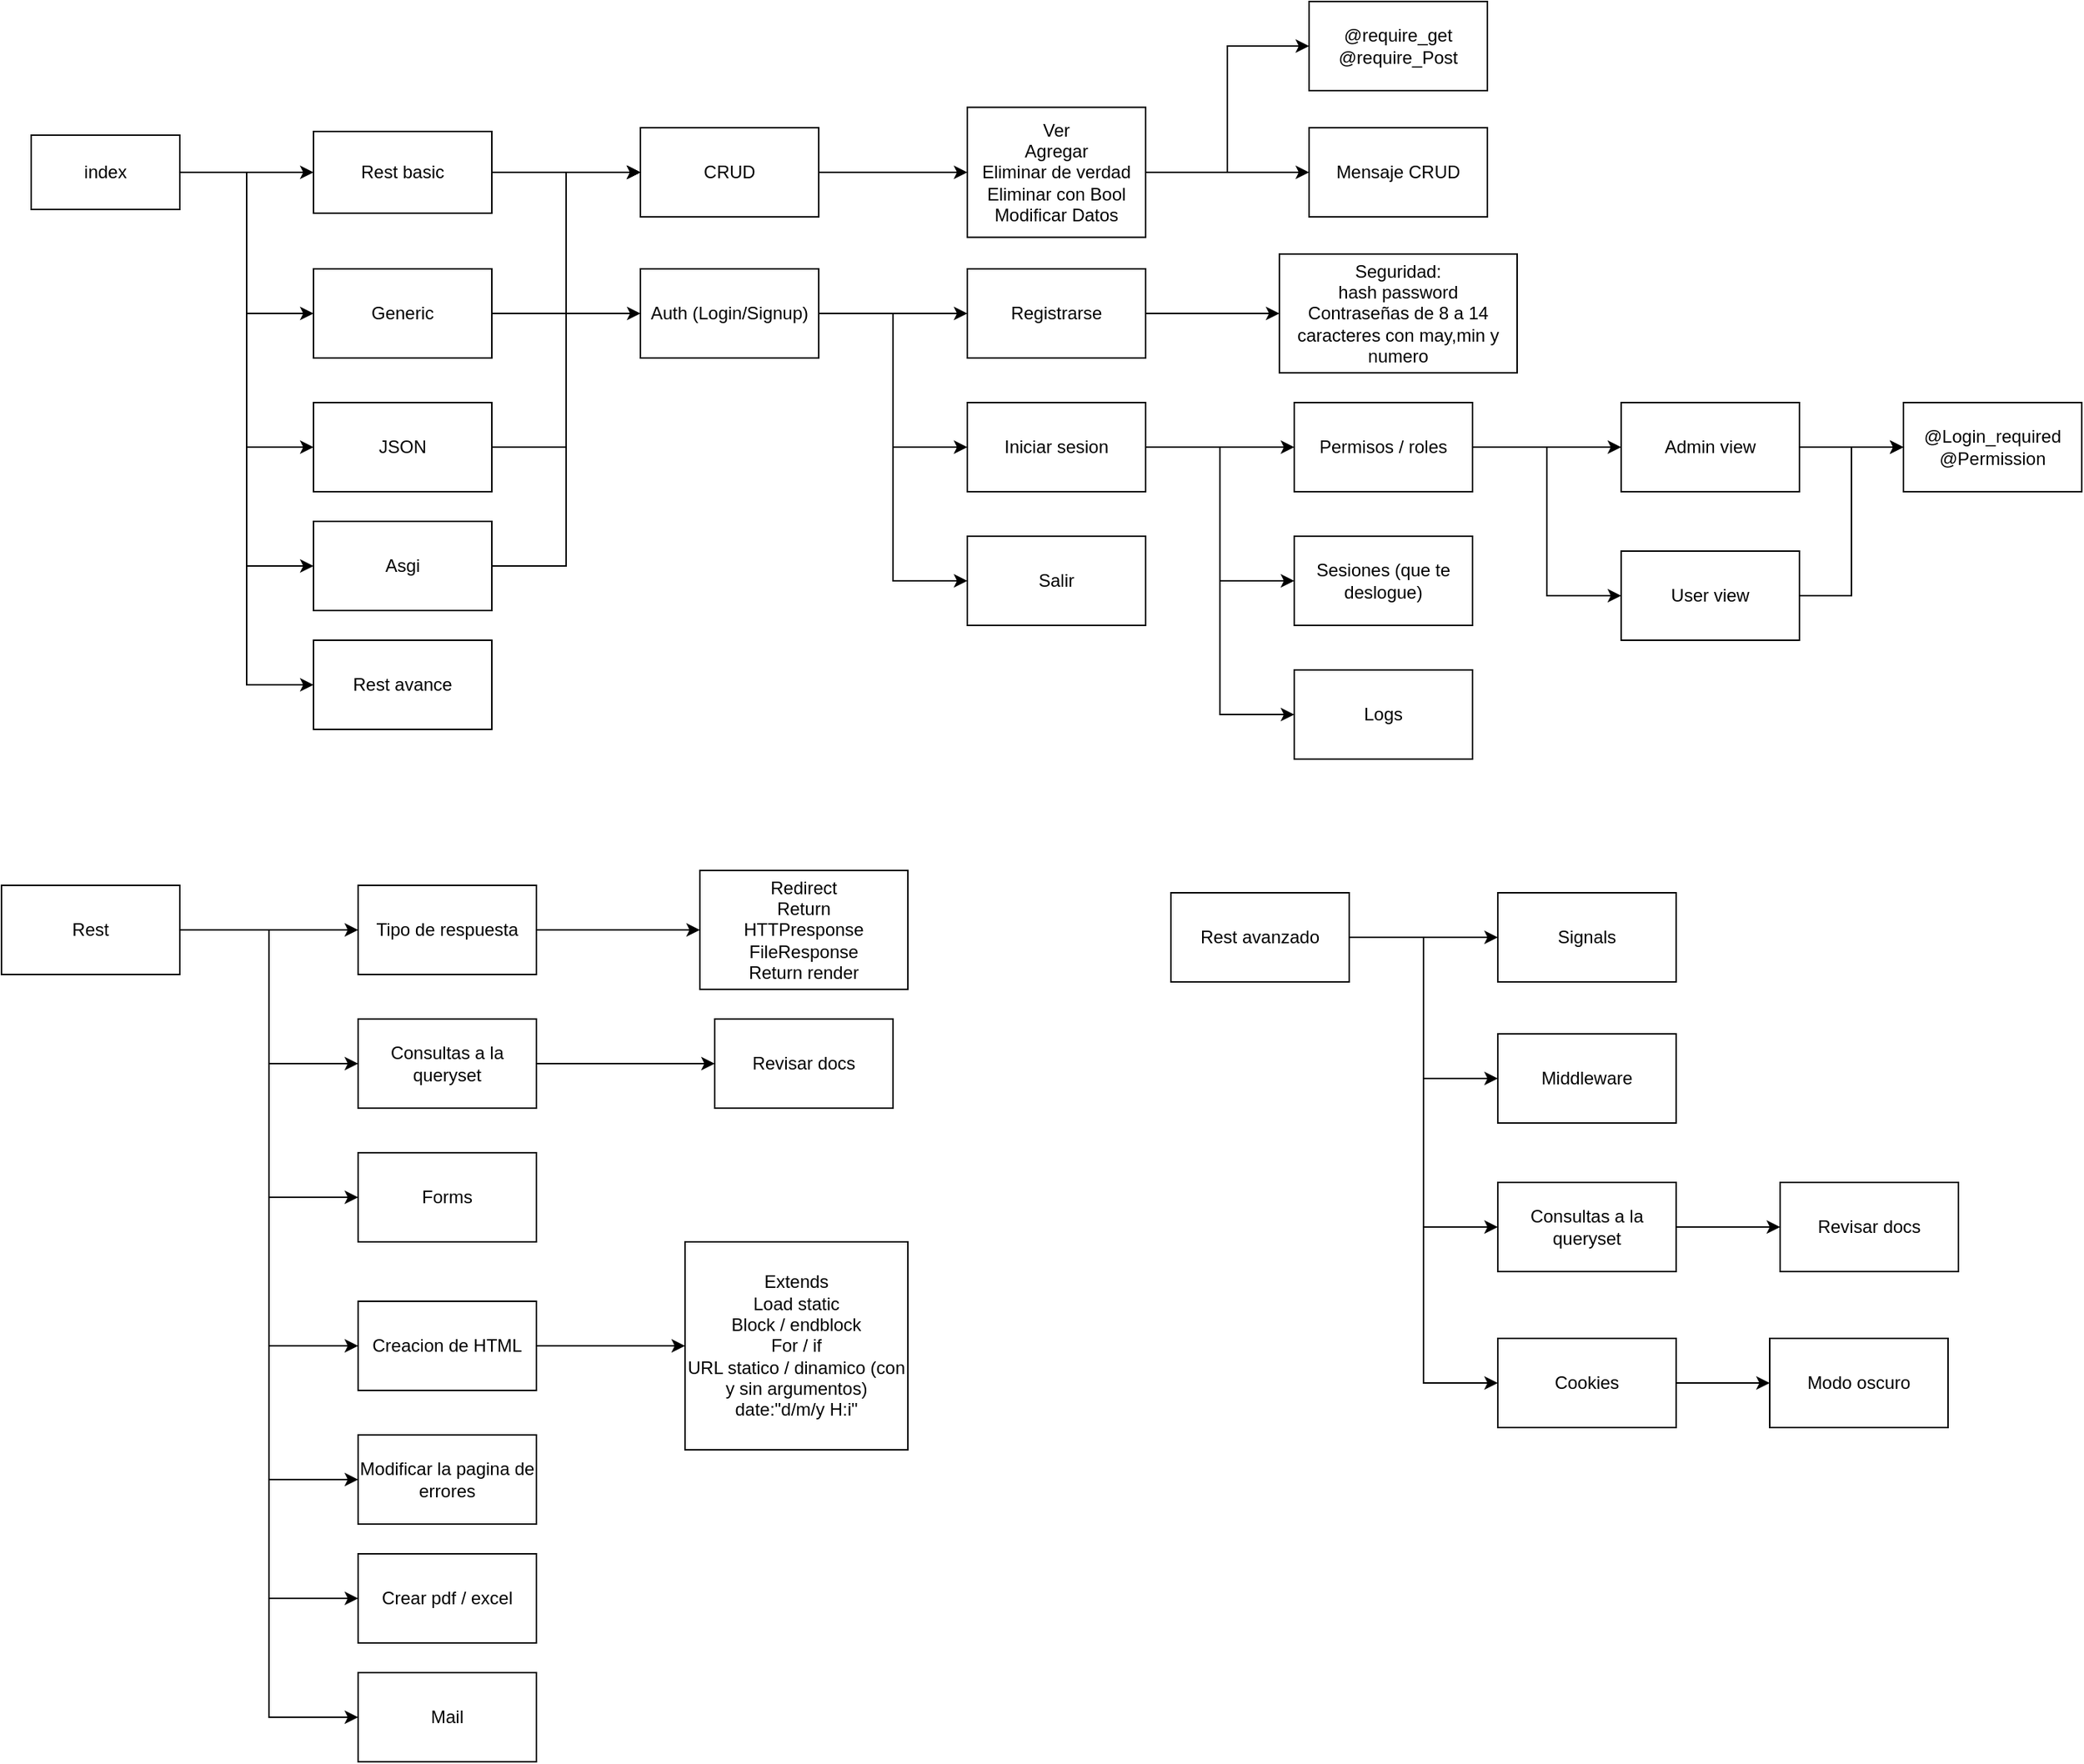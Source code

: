 <mxfile version="27.0.2">
  <diagram name="Página-1" id="XdogzssusFC5_dqC0dND">
    <mxGraphModel dx="1911" dy="889" grid="1" gridSize="10" guides="1" tooltips="1" connect="1" arrows="1" fold="1" page="1" pageScale="1" pageWidth="827" pageHeight="1169" math="0" shadow="0">
      <root>
        <mxCell id="0" />
        <mxCell id="1" parent="0" />
        <mxCell id="y6JAP3Fvf46A6S7Wk_S3-7" style="edgeStyle=orthogonalEdgeStyle;rounded=0;orthogonalLoop=1;jettySize=auto;html=1;exitX=1;exitY=0.5;exitDx=0;exitDy=0;entryX=0;entryY=0.5;entryDx=0;entryDy=0;" edge="1" parent="1" source="y6JAP3Fvf46A6S7Wk_S3-1" target="y6JAP3Fvf46A6S7Wk_S3-2">
          <mxGeometry relative="1" as="geometry" />
        </mxCell>
        <mxCell id="y6JAP3Fvf46A6S7Wk_S3-8" style="edgeStyle=orthogonalEdgeStyle;rounded=0;orthogonalLoop=1;jettySize=auto;html=1;exitX=1;exitY=0.5;exitDx=0;exitDy=0;entryX=0;entryY=0.5;entryDx=0;entryDy=0;" edge="1" parent="1" source="y6JAP3Fvf46A6S7Wk_S3-1" target="y6JAP3Fvf46A6S7Wk_S3-3">
          <mxGeometry relative="1" as="geometry" />
        </mxCell>
        <mxCell id="y6JAP3Fvf46A6S7Wk_S3-9" style="edgeStyle=orthogonalEdgeStyle;rounded=0;orthogonalLoop=1;jettySize=auto;html=1;exitX=1;exitY=0.5;exitDx=0;exitDy=0;entryX=0;entryY=0.5;entryDx=0;entryDy=0;" edge="1" parent="1" source="y6JAP3Fvf46A6S7Wk_S3-1" target="y6JAP3Fvf46A6S7Wk_S3-4">
          <mxGeometry relative="1" as="geometry" />
        </mxCell>
        <mxCell id="y6JAP3Fvf46A6S7Wk_S3-10" style="edgeStyle=orthogonalEdgeStyle;rounded=0;orthogonalLoop=1;jettySize=auto;html=1;exitX=1;exitY=0.5;exitDx=0;exitDy=0;entryX=0;entryY=0.5;entryDx=0;entryDy=0;" edge="1" parent="1" source="y6JAP3Fvf46A6S7Wk_S3-1" target="y6JAP3Fvf46A6S7Wk_S3-5">
          <mxGeometry relative="1" as="geometry" />
        </mxCell>
        <mxCell id="y6JAP3Fvf46A6S7Wk_S3-11" style="edgeStyle=orthogonalEdgeStyle;rounded=0;orthogonalLoop=1;jettySize=auto;html=1;exitX=1;exitY=0.5;exitDx=0;exitDy=0;entryX=0;entryY=0.5;entryDx=0;entryDy=0;" edge="1" parent="1" source="y6JAP3Fvf46A6S7Wk_S3-1" target="y6JAP3Fvf46A6S7Wk_S3-6">
          <mxGeometry relative="1" as="geometry" />
        </mxCell>
        <mxCell id="y6JAP3Fvf46A6S7Wk_S3-1" value="index" style="rounded=0;whiteSpace=wrap;html=1;" vertex="1" parent="1">
          <mxGeometry x="60" y="90" width="100" height="50" as="geometry" />
        </mxCell>
        <mxCell id="y6JAP3Fvf46A6S7Wk_S3-14" style="edgeStyle=orthogonalEdgeStyle;rounded=0;orthogonalLoop=1;jettySize=auto;html=1;exitX=1;exitY=0.5;exitDx=0;exitDy=0;entryX=0;entryY=0.5;entryDx=0;entryDy=0;" edge="1" parent="1" source="y6JAP3Fvf46A6S7Wk_S3-2" target="y6JAP3Fvf46A6S7Wk_S3-13">
          <mxGeometry relative="1" as="geometry" />
        </mxCell>
        <mxCell id="y6JAP3Fvf46A6S7Wk_S3-2" value="Rest basic" style="rounded=0;whiteSpace=wrap;html=1;" vertex="1" parent="1">
          <mxGeometry x="250" y="87.5" width="120" height="55" as="geometry" />
        </mxCell>
        <mxCell id="y6JAP3Fvf46A6S7Wk_S3-3" value="Rest avance" style="rounded=0;whiteSpace=wrap;html=1;" vertex="1" parent="1">
          <mxGeometry x="250" y="430" width="120" height="60" as="geometry" />
        </mxCell>
        <mxCell id="y6JAP3Fvf46A6S7Wk_S3-15" style="edgeStyle=orthogonalEdgeStyle;rounded=0;orthogonalLoop=1;jettySize=auto;html=1;exitX=1;exitY=0.5;exitDx=0;exitDy=0;entryX=0;entryY=0.5;entryDx=0;entryDy=0;" edge="1" parent="1" source="y6JAP3Fvf46A6S7Wk_S3-4" target="y6JAP3Fvf46A6S7Wk_S3-13">
          <mxGeometry relative="1" as="geometry" />
        </mxCell>
        <mxCell id="y6JAP3Fvf46A6S7Wk_S3-21" style="edgeStyle=orthogonalEdgeStyle;rounded=0;orthogonalLoop=1;jettySize=auto;html=1;exitX=1;exitY=0.5;exitDx=0;exitDy=0;entryX=0;entryY=0.5;entryDx=0;entryDy=0;" edge="1" parent="1" source="y6JAP3Fvf46A6S7Wk_S3-4" target="y6JAP3Fvf46A6S7Wk_S3-20">
          <mxGeometry relative="1" as="geometry" />
        </mxCell>
        <mxCell id="y6JAP3Fvf46A6S7Wk_S3-4" value="Asgi" style="rounded=0;whiteSpace=wrap;html=1;" vertex="1" parent="1">
          <mxGeometry x="250" y="350" width="120" height="60" as="geometry" />
        </mxCell>
        <mxCell id="y6JAP3Fvf46A6S7Wk_S3-16" style="edgeStyle=orthogonalEdgeStyle;rounded=0;orthogonalLoop=1;jettySize=auto;html=1;exitX=1;exitY=0.5;exitDx=0;exitDy=0;entryX=0;entryY=0.5;entryDx=0;entryDy=0;" edge="1" parent="1" source="y6JAP3Fvf46A6S7Wk_S3-5" target="y6JAP3Fvf46A6S7Wk_S3-13">
          <mxGeometry relative="1" as="geometry" />
        </mxCell>
        <mxCell id="y6JAP3Fvf46A6S7Wk_S3-5" value="JSON" style="rounded=0;whiteSpace=wrap;html=1;" vertex="1" parent="1">
          <mxGeometry x="250" y="270" width="120" height="60" as="geometry" />
        </mxCell>
        <mxCell id="y6JAP3Fvf46A6S7Wk_S3-17" style="edgeStyle=orthogonalEdgeStyle;rounded=0;orthogonalLoop=1;jettySize=auto;html=1;exitX=1;exitY=0.5;exitDx=0;exitDy=0;entryX=0;entryY=0.5;entryDx=0;entryDy=0;" edge="1" parent="1" source="y6JAP3Fvf46A6S7Wk_S3-6" target="y6JAP3Fvf46A6S7Wk_S3-13">
          <mxGeometry relative="1" as="geometry" />
        </mxCell>
        <mxCell id="y6JAP3Fvf46A6S7Wk_S3-6" value="Generic" style="rounded=0;whiteSpace=wrap;html=1;" vertex="1" parent="1">
          <mxGeometry x="250" y="180" width="120" height="60" as="geometry" />
        </mxCell>
        <mxCell id="y6JAP3Fvf46A6S7Wk_S3-19" style="edgeStyle=orthogonalEdgeStyle;rounded=0;orthogonalLoop=1;jettySize=auto;html=1;exitX=1;exitY=0.5;exitDx=0;exitDy=0;entryX=0;entryY=0.5;entryDx=0;entryDy=0;" edge="1" parent="1" source="y6JAP3Fvf46A6S7Wk_S3-13" target="y6JAP3Fvf46A6S7Wk_S3-18">
          <mxGeometry relative="1" as="geometry" />
        </mxCell>
        <mxCell id="y6JAP3Fvf46A6S7Wk_S3-13" value="CRUD" style="rounded=0;whiteSpace=wrap;html=1;" vertex="1" parent="1">
          <mxGeometry x="470" y="85" width="120" height="60" as="geometry" />
        </mxCell>
        <mxCell id="y6JAP3Fvf46A6S7Wk_S3-54" style="edgeStyle=orthogonalEdgeStyle;rounded=0;orthogonalLoop=1;jettySize=auto;html=1;exitX=1;exitY=0.5;exitDx=0;exitDy=0;entryX=0;entryY=0.5;entryDx=0;entryDy=0;" edge="1" parent="1" source="y6JAP3Fvf46A6S7Wk_S3-18" target="y6JAP3Fvf46A6S7Wk_S3-53">
          <mxGeometry relative="1" as="geometry" />
        </mxCell>
        <mxCell id="y6JAP3Fvf46A6S7Wk_S3-60" style="edgeStyle=orthogonalEdgeStyle;rounded=0;orthogonalLoop=1;jettySize=auto;html=1;exitX=1;exitY=0.5;exitDx=0;exitDy=0;" edge="1" parent="1" source="y6JAP3Fvf46A6S7Wk_S3-18" target="y6JAP3Fvf46A6S7Wk_S3-59">
          <mxGeometry relative="1" as="geometry" />
        </mxCell>
        <mxCell id="y6JAP3Fvf46A6S7Wk_S3-18" value="Ver&lt;div&gt;Agregar&lt;/div&gt;&lt;div&gt;Eliminar de verdad&lt;/div&gt;&lt;div&gt;Eliminar con Bool&lt;/div&gt;&lt;div&gt;Modificar Datos&lt;/div&gt;" style="rounded=0;whiteSpace=wrap;html=1;" vertex="1" parent="1">
          <mxGeometry x="690" y="71.25" width="120" height="87.5" as="geometry" />
        </mxCell>
        <mxCell id="y6JAP3Fvf46A6S7Wk_S3-24" style="edgeStyle=orthogonalEdgeStyle;rounded=0;orthogonalLoop=1;jettySize=auto;html=1;exitX=1;exitY=0.5;exitDx=0;exitDy=0;entryX=0;entryY=0.5;entryDx=0;entryDy=0;" edge="1" parent="1" source="y6JAP3Fvf46A6S7Wk_S3-20" target="y6JAP3Fvf46A6S7Wk_S3-22">
          <mxGeometry relative="1" as="geometry" />
        </mxCell>
        <mxCell id="y6JAP3Fvf46A6S7Wk_S3-25" style="edgeStyle=orthogonalEdgeStyle;rounded=0;orthogonalLoop=1;jettySize=auto;html=1;exitX=1;exitY=0.5;exitDx=0;exitDy=0;entryX=0;entryY=0.5;entryDx=0;entryDy=0;" edge="1" parent="1" source="y6JAP3Fvf46A6S7Wk_S3-20" target="y6JAP3Fvf46A6S7Wk_S3-23">
          <mxGeometry relative="1" as="geometry" />
        </mxCell>
        <mxCell id="y6JAP3Fvf46A6S7Wk_S3-35" style="edgeStyle=orthogonalEdgeStyle;rounded=0;orthogonalLoop=1;jettySize=auto;html=1;exitX=1;exitY=0.5;exitDx=0;exitDy=0;entryX=0;entryY=0.5;entryDx=0;entryDy=0;" edge="1" parent="1" source="y6JAP3Fvf46A6S7Wk_S3-20" target="y6JAP3Fvf46A6S7Wk_S3-34">
          <mxGeometry relative="1" as="geometry" />
        </mxCell>
        <mxCell id="y6JAP3Fvf46A6S7Wk_S3-20" value="Auth (Login/Signup)" style="rounded=0;whiteSpace=wrap;html=1;" vertex="1" parent="1">
          <mxGeometry x="470" y="180" width="120" height="60" as="geometry" />
        </mxCell>
        <mxCell id="y6JAP3Fvf46A6S7Wk_S3-27" style="edgeStyle=orthogonalEdgeStyle;rounded=0;orthogonalLoop=1;jettySize=auto;html=1;exitX=1;exitY=0.5;exitDx=0;exitDy=0;entryX=0;entryY=0.5;entryDx=0;entryDy=0;" edge="1" parent="1" source="y6JAP3Fvf46A6S7Wk_S3-22" target="y6JAP3Fvf46A6S7Wk_S3-26">
          <mxGeometry relative="1" as="geometry" />
        </mxCell>
        <mxCell id="y6JAP3Fvf46A6S7Wk_S3-22" value="Registrarse" style="rounded=0;whiteSpace=wrap;html=1;" vertex="1" parent="1">
          <mxGeometry x="690" y="180" width="120" height="60" as="geometry" />
        </mxCell>
        <mxCell id="y6JAP3Fvf46A6S7Wk_S3-31" style="edgeStyle=orthogonalEdgeStyle;rounded=0;orthogonalLoop=1;jettySize=auto;html=1;exitX=1;exitY=0.5;exitDx=0;exitDy=0;" edge="1" parent="1" source="y6JAP3Fvf46A6S7Wk_S3-23" target="y6JAP3Fvf46A6S7Wk_S3-28">
          <mxGeometry relative="1" as="geometry" />
        </mxCell>
        <mxCell id="y6JAP3Fvf46A6S7Wk_S3-32" style="edgeStyle=orthogonalEdgeStyle;rounded=0;orthogonalLoop=1;jettySize=auto;html=1;exitX=1;exitY=0.5;exitDx=0;exitDy=0;entryX=0;entryY=0.5;entryDx=0;entryDy=0;" edge="1" parent="1" source="y6JAP3Fvf46A6S7Wk_S3-23" target="y6JAP3Fvf46A6S7Wk_S3-29">
          <mxGeometry relative="1" as="geometry" />
        </mxCell>
        <mxCell id="y6JAP3Fvf46A6S7Wk_S3-33" style="edgeStyle=orthogonalEdgeStyle;rounded=0;orthogonalLoop=1;jettySize=auto;html=1;exitX=1;exitY=0.5;exitDx=0;exitDy=0;entryX=0;entryY=0.5;entryDx=0;entryDy=0;" edge="1" parent="1" source="y6JAP3Fvf46A6S7Wk_S3-23" target="y6JAP3Fvf46A6S7Wk_S3-30">
          <mxGeometry relative="1" as="geometry" />
        </mxCell>
        <mxCell id="y6JAP3Fvf46A6S7Wk_S3-23" value="Iniciar sesion" style="rounded=0;whiteSpace=wrap;html=1;" vertex="1" parent="1">
          <mxGeometry x="690" y="270" width="120" height="60" as="geometry" />
        </mxCell>
        <mxCell id="y6JAP3Fvf46A6S7Wk_S3-26" value="Seguridad:&lt;div&gt;hash password&lt;/div&gt;&lt;div&gt;Contraseñas de 8 a 14 caracteres con may,min y numero&lt;/div&gt;" style="rounded=0;whiteSpace=wrap;html=1;" vertex="1" parent="1">
          <mxGeometry x="900" y="170" width="160" height="80" as="geometry" />
        </mxCell>
        <mxCell id="y6JAP3Fvf46A6S7Wk_S3-38" style="edgeStyle=orthogonalEdgeStyle;rounded=0;orthogonalLoop=1;jettySize=auto;html=1;exitX=1;exitY=0.5;exitDx=0;exitDy=0;" edge="1" parent="1" source="y6JAP3Fvf46A6S7Wk_S3-28" target="y6JAP3Fvf46A6S7Wk_S3-36">
          <mxGeometry relative="1" as="geometry" />
        </mxCell>
        <mxCell id="y6JAP3Fvf46A6S7Wk_S3-39" style="edgeStyle=orthogonalEdgeStyle;rounded=0;orthogonalLoop=1;jettySize=auto;html=1;exitX=1;exitY=0.5;exitDx=0;exitDy=0;entryX=0;entryY=0.5;entryDx=0;entryDy=0;" edge="1" parent="1" source="y6JAP3Fvf46A6S7Wk_S3-28" target="y6JAP3Fvf46A6S7Wk_S3-37">
          <mxGeometry relative="1" as="geometry" />
        </mxCell>
        <mxCell id="y6JAP3Fvf46A6S7Wk_S3-28" value="Permisos / roles" style="rounded=0;whiteSpace=wrap;html=1;" vertex="1" parent="1">
          <mxGeometry x="910" y="270" width="120" height="60" as="geometry" />
        </mxCell>
        <mxCell id="y6JAP3Fvf46A6S7Wk_S3-29" value="Sesiones (que te deslogue)" style="rounded=0;whiteSpace=wrap;html=1;" vertex="1" parent="1">
          <mxGeometry x="910" y="360" width="120" height="60" as="geometry" />
        </mxCell>
        <mxCell id="y6JAP3Fvf46A6S7Wk_S3-30" value="Logs" style="rounded=0;whiteSpace=wrap;html=1;" vertex="1" parent="1">
          <mxGeometry x="910" y="450" width="120" height="60" as="geometry" />
        </mxCell>
        <mxCell id="y6JAP3Fvf46A6S7Wk_S3-34" value="Salir" style="rounded=0;whiteSpace=wrap;html=1;" vertex="1" parent="1">
          <mxGeometry x="690" y="360" width="120" height="60" as="geometry" />
        </mxCell>
        <mxCell id="y6JAP3Fvf46A6S7Wk_S3-51" style="edgeStyle=orthogonalEdgeStyle;rounded=0;orthogonalLoop=1;jettySize=auto;html=1;exitX=1;exitY=0.5;exitDx=0;exitDy=0;entryX=0;entryY=0.5;entryDx=0;entryDy=0;" edge="1" parent="1" source="y6JAP3Fvf46A6S7Wk_S3-36" target="y6JAP3Fvf46A6S7Wk_S3-50">
          <mxGeometry relative="1" as="geometry" />
        </mxCell>
        <mxCell id="y6JAP3Fvf46A6S7Wk_S3-36" value="Admin view" style="rounded=0;whiteSpace=wrap;html=1;" vertex="1" parent="1">
          <mxGeometry x="1130" y="270" width="120" height="60" as="geometry" />
        </mxCell>
        <mxCell id="y6JAP3Fvf46A6S7Wk_S3-52" style="edgeStyle=orthogonalEdgeStyle;rounded=0;orthogonalLoop=1;jettySize=auto;html=1;exitX=1;exitY=0.5;exitDx=0;exitDy=0;entryX=0;entryY=0.5;entryDx=0;entryDy=0;" edge="1" parent="1" source="y6JAP3Fvf46A6S7Wk_S3-37" target="y6JAP3Fvf46A6S7Wk_S3-50">
          <mxGeometry relative="1" as="geometry" />
        </mxCell>
        <mxCell id="y6JAP3Fvf46A6S7Wk_S3-37" value="User view" style="rounded=0;whiteSpace=wrap;html=1;" vertex="1" parent="1">
          <mxGeometry x="1130" y="370" width="120" height="60" as="geometry" />
        </mxCell>
        <mxCell id="y6JAP3Fvf46A6S7Wk_S3-42" style="edgeStyle=orthogonalEdgeStyle;rounded=0;orthogonalLoop=1;jettySize=auto;html=1;exitX=1;exitY=0.5;exitDx=0;exitDy=0;entryX=0;entryY=0.5;entryDx=0;entryDy=0;" edge="1" parent="1" source="y6JAP3Fvf46A6S7Wk_S3-40" target="y6JAP3Fvf46A6S7Wk_S3-41">
          <mxGeometry relative="1" as="geometry">
            <Array as="points">
              <mxPoint x="220" y="625" />
              <mxPoint x="220" y="625" />
            </Array>
          </mxGeometry>
        </mxCell>
        <mxCell id="y6JAP3Fvf46A6S7Wk_S3-47" style="edgeStyle=orthogonalEdgeStyle;rounded=0;orthogonalLoop=1;jettySize=auto;html=1;exitX=1;exitY=0.5;exitDx=0;exitDy=0;entryX=0;entryY=0.5;entryDx=0;entryDy=0;" edge="1" parent="1" source="y6JAP3Fvf46A6S7Wk_S3-40" target="y6JAP3Fvf46A6S7Wk_S3-46">
          <mxGeometry relative="1" as="geometry" />
        </mxCell>
        <mxCell id="y6JAP3Fvf46A6S7Wk_S3-56" style="edgeStyle=orthogonalEdgeStyle;rounded=0;orthogonalLoop=1;jettySize=auto;html=1;exitX=1;exitY=0.5;exitDx=0;exitDy=0;entryX=0;entryY=0.5;entryDx=0;entryDy=0;" edge="1" parent="1" source="y6JAP3Fvf46A6S7Wk_S3-40" target="y6JAP3Fvf46A6S7Wk_S3-55">
          <mxGeometry relative="1" as="geometry" />
        </mxCell>
        <mxCell id="y6JAP3Fvf46A6S7Wk_S3-66" style="edgeStyle=orthogonalEdgeStyle;rounded=0;orthogonalLoop=1;jettySize=auto;html=1;exitX=1;exitY=0.5;exitDx=0;exitDy=0;entryX=0;entryY=0.5;entryDx=0;entryDy=0;" edge="1" parent="1" source="y6JAP3Fvf46A6S7Wk_S3-40" target="y6JAP3Fvf46A6S7Wk_S3-65">
          <mxGeometry relative="1" as="geometry" />
        </mxCell>
        <mxCell id="y6JAP3Fvf46A6S7Wk_S3-70" style="edgeStyle=orthogonalEdgeStyle;rounded=0;orthogonalLoop=1;jettySize=auto;html=1;exitX=1;exitY=0.5;exitDx=0;exitDy=0;entryX=0;entryY=0.5;entryDx=0;entryDy=0;" edge="1" parent="1" source="y6JAP3Fvf46A6S7Wk_S3-40" target="y6JAP3Fvf46A6S7Wk_S3-69">
          <mxGeometry relative="1" as="geometry" />
        </mxCell>
        <mxCell id="y6JAP3Fvf46A6S7Wk_S3-72" style="edgeStyle=orthogonalEdgeStyle;rounded=0;orthogonalLoop=1;jettySize=auto;html=1;exitX=1;exitY=0.5;exitDx=0;exitDy=0;entryX=0;entryY=0.5;entryDx=0;entryDy=0;" edge="1" parent="1" source="y6JAP3Fvf46A6S7Wk_S3-40" target="y6JAP3Fvf46A6S7Wk_S3-71">
          <mxGeometry relative="1" as="geometry" />
        </mxCell>
        <mxCell id="y6JAP3Fvf46A6S7Wk_S3-40" value="Rest" style="rounded=0;whiteSpace=wrap;html=1;" vertex="1" parent="1">
          <mxGeometry x="40" y="595" width="120" height="60" as="geometry" />
        </mxCell>
        <mxCell id="y6JAP3Fvf46A6S7Wk_S3-44" style="edgeStyle=orthogonalEdgeStyle;rounded=0;orthogonalLoop=1;jettySize=auto;html=1;exitX=1;exitY=0.5;exitDx=0;exitDy=0;entryX=0;entryY=0.5;entryDx=0;entryDy=0;" edge="1" parent="1" source="y6JAP3Fvf46A6S7Wk_S3-41" target="y6JAP3Fvf46A6S7Wk_S3-43">
          <mxGeometry relative="1" as="geometry" />
        </mxCell>
        <mxCell id="y6JAP3Fvf46A6S7Wk_S3-41" value="Tipo de respuesta" style="rounded=0;whiteSpace=wrap;html=1;" vertex="1" parent="1">
          <mxGeometry x="280" y="595" width="120" height="60" as="geometry" />
        </mxCell>
        <mxCell id="y6JAP3Fvf46A6S7Wk_S3-43" value="Redirect&lt;div&gt;Return&lt;/div&gt;&lt;div&gt;HTTPresponse&lt;/div&gt;&lt;div&gt;FileResponse&lt;/div&gt;&lt;div&gt;Return render&lt;/div&gt;" style="rounded=0;whiteSpace=wrap;html=1;" vertex="1" parent="1">
          <mxGeometry x="510" y="585" width="140" height="80" as="geometry" />
        </mxCell>
        <mxCell id="y6JAP3Fvf46A6S7Wk_S3-49" style="edgeStyle=orthogonalEdgeStyle;rounded=0;orthogonalLoop=1;jettySize=auto;html=1;exitX=1;exitY=0.5;exitDx=0;exitDy=0;entryX=0;entryY=0.5;entryDx=0;entryDy=0;" edge="1" parent="1" source="y6JAP3Fvf46A6S7Wk_S3-46" target="y6JAP3Fvf46A6S7Wk_S3-48">
          <mxGeometry relative="1" as="geometry" />
        </mxCell>
        <mxCell id="y6JAP3Fvf46A6S7Wk_S3-46" value="Consultas a la queryset" style="rounded=0;whiteSpace=wrap;html=1;" vertex="1" parent="1">
          <mxGeometry x="280" y="685" width="120" height="60" as="geometry" />
        </mxCell>
        <mxCell id="y6JAP3Fvf46A6S7Wk_S3-48" value="Revisar docs" style="rounded=0;whiteSpace=wrap;html=1;" vertex="1" parent="1">
          <mxGeometry x="520" y="685" width="120" height="60" as="geometry" />
        </mxCell>
        <mxCell id="y6JAP3Fvf46A6S7Wk_S3-50" value="@Login_required&lt;div&gt;@Permission&lt;/div&gt;" style="rounded=0;whiteSpace=wrap;html=1;" vertex="1" parent="1">
          <mxGeometry x="1320" y="270" width="120" height="60" as="geometry" />
        </mxCell>
        <mxCell id="y6JAP3Fvf46A6S7Wk_S3-53" value="@require_get&lt;div&gt;@require_Post&lt;/div&gt;" style="rounded=0;whiteSpace=wrap;html=1;" vertex="1" parent="1">
          <mxGeometry x="920" width="120" height="60" as="geometry" />
        </mxCell>
        <mxCell id="y6JAP3Fvf46A6S7Wk_S3-55" value="Modificar la pagina de errores" style="rounded=0;whiteSpace=wrap;html=1;" vertex="1" parent="1">
          <mxGeometry x="280" y="965" width="120" height="60" as="geometry" />
        </mxCell>
        <mxCell id="y6JAP3Fvf46A6S7Wk_S3-59" value="Mensaje CRUD" style="rounded=0;whiteSpace=wrap;html=1;" vertex="1" parent="1">
          <mxGeometry x="920" y="85" width="120" height="60" as="geometry" />
        </mxCell>
        <mxCell id="y6JAP3Fvf46A6S7Wk_S3-61" value="" style="edgeStyle=orthogonalEdgeStyle;rounded=0;orthogonalLoop=1;jettySize=auto;html=1;exitX=1;exitY=0.5;exitDx=0;exitDy=0;entryX=0;entryY=0.5;entryDx=0;entryDy=0;" edge="1" parent="1" source="y6JAP3Fvf46A6S7Wk_S3-40" target="y6JAP3Fvf46A6S7Wk_S3-62">
          <mxGeometry relative="1" as="geometry">
            <mxPoint x="160" y="625" as="sourcePoint" />
            <mxPoint x="280" y="945" as="targetPoint" />
          </mxGeometry>
        </mxCell>
        <mxCell id="y6JAP3Fvf46A6S7Wk_S3-64" style="edgeStyle=orthogonalEdgeStyle;rounded=0;orthogonalLoop=1;jettySize=auto;html=1;exitX=1;exitY=0.5;exitDx=0;exitDy=0;entryX=0;entryY=0.5;entryDx=0;entryDy=0;" edge="1" parent="1" source="y6JAP3Fvf46A6S7Wk_S3-62" target="y6JAP3Fvf46A6S7Wk_S3-63">
          <mxGeometry relative="1" as="geometry" />
        </mxCell>
        <mxCell id="y6JAP3Fvf46A6S7Wk_S3-62" value="Creacion de HTML" style="rounded=0;whiteSpace=wrap;html=1;" vertex="1" parent="1">
          <mxGeometry x="280" y="875" width="120" height="60" as="geometry" />
        </mxCell>
        <mxCell id="y6JAP3Fvf46A6S7Wk_S3-63" value="Extends&lt;div&gt;Load static&lt;/div&gt;&lt;div&gt;Block / endblock&lt;/div&gt;&lt;div&gt;For / if&lt;/div&gt;&lt;div&gt;URL statico / dinamico (con y sin argumentos)&lt;/div&gt;&lt;div&gt;date:&quot;d/m/y H:i&quot;&lt;/div&gt;" style="rounded=0;whiteSpace=wrap;html=1;" vertex="1" parent="1">
          <mxGeometry x="500" y="835" width="150" height="140" as="geometry" />
        </mxCell>
        <mxCell id="y6JAP3Fvf46A6S7Wk_S3-65" value="Forms" style="rounded=0;whiteSpace=wrap;html=1;" vertex="1" parent="1">
          <mxGeometry x="280" y="775" width="120" height="60" as="geometry" />
        </mxCell>
        <mxCell id="y6JAP3Fvf46A6S7Wk_S3-67" value="Signals" style="rounded=0;whiteSpace=wrap;html=1;" vertex="1" parent="1">
          <mxGeometry x="1047" y="600" width="120" height="60" as="geometry" />
        </mxCell>
        <mxCell id="y6JAP3Fvf46A6S7Wk_S3-68" value="Middleware" style="rounded=0;whiteSpace=wrap;html=1;" vertex="1" parent="1">
          <mxGeometry x="1047" y="695" width="120" height="60" as="geometry" />
        </mxCell>
        <mxCell id="y6JAP3Fvf46A6S7Wk_S3-69" value="Mail" style="rounded=0;whiteSpace=wrap;html=1;" vertex="1" parent="1">
          <mxGeometry x="280" y="1125" width="120" height="60" as="geometry" />
        </mxCell>
        <mxCell id="y6JAP3Fvf46A6S7Wk_S3-71" value="Crear pdf / excel" style="rounded=0;whiteSpace=wrap;html=1;" vertex="1" parent="1">
          <mxGeometry x="280" y="1045" width="120" height="60" as="geometry" />
        </mxCell>
        <mxCell id="y6JAP3Fvf46A6S7Wk_S3-75" style="edgeStyle=orthogonalEdgeStyle;rounded=0;orthogonalLoop=1;jettySize=auto;html=1;exitX=1;exitY=0.5;exitDx=0;exitDy=0;entryX=0;entryY=0.5;entryDx=0;entryDy=0;" edge="1" parent="1" source="y6JAP3Fvf46A6S7Wk_S3-74" target="y6JAP3Fvf46A6S7Wk_S3-67">
          <mxGeometry relative="1" as="geometry" />
        </mxCell>
        <mxCell id="y6JAP3Fvf46A6S7Wk_S3-76" style="edgeStyle=orthogonalEdgeStyle;rounded=0;orthogonalLoop=1;jettySize=auto;html=1;exitX=1;exitY=0.5;exitDx=0;exitDy=0;entryX=0;entryY=0.5;entryDx=0;entryDy=0;" edge="1" parent="1" source="y6JAP3Fvf46A6S7Wk_S3-74" target="y6JAP3Fvf46A6S7Wk_S3-68">
          <mxGeometry relative="1" as="geometry" />
        </mxCell>
        <mxCell id="y6JAP3Fvf46A6S7Wk_S3-78" style="edgeStyle=orthogonalEdgeStyle;rounded=0;orthogonalLoop=1;jettySize=auto;html=1;exitX=1;exitY=0.5;exitDx=0;exitDy=0;entryX=0;entryY=0.5;entryDx=0;entryDy=0;" edge="1" parent="1" source="y6JAP3Fvf46A6S7Wk_S3-74" target="y6JAP3Fvf46A6S7Wk_S3-77">
          <mxGeometry relative="1" as="geometry" />
        </mxCell>
        <mxCell id="y6JAP3Fvf46A6S7Wk_S3-82" style="edgeStyle=orthogonalEdgeStyle;rounded=0;orthogonalLoop=1;jettySize=auto;html=1;exitX=1;exitY=0.5;exitDx=0;exitDy=0;entryX=0;entryY=0.5;entryDx=0;entryDy=0;" edge="1" parent="1" source="y6JAP3Fvf46A6S7Wk_S3-74" target="y6JAP3Fvf46A6S7Wk_S3-81">
          <mxGeometry relative="1" as="geometry" />
        </mxCell>
        <mxCell id="y6JAP3Fvf46A6S7Wk_S3-74" value="Rest avanzado" style="rounded=0;whiteSpace=wrap;html=1;" vertex="1" parent="1">
          <mxGeometry x="827" y="600" width="120" height="60" as="geometry" />
        </mxCell>
        <mxCell id="y6JAP3Fvf46A6S7Wk_S3-80" style="edgeStyle=orthogonalEdgeStyle;rounded=0;orthogonalLoop=1;jettySize=auto;html=1;exitX=1;exitY=0.5;exitDx=0;exitDy=0;entryX=0;entryY=0.5;entryDx=0;entryDy=0;" edge="1" parent="1" source="y6JAP3Fvf46A6S7Wk_S3-77" target="y6JAP3Fvf46A6S7Wk_S3-79">
          <mxGeometry relative="1" as="geometry" />
        </mxCell>
        <mxCell id="y6JAP3Fvf46A6S7Wk_S3-77" value="Consultas a la queryset" style="rounded=0;whiteSpace=wrap;html=1;" vertex="1" parent="1">
          <mxGeometry x="1047" y="795" width="120" height="60" as="geometry" />
        </mxCell>
        <mxCell id="y6JAP3Fvf46A6S7Wk_S3-79" value="Revisar docs" style="rounded=0;whiteSpace=wrap;html=1;" vertex="1" parent="1">
          <mxGeometry x="1237" y="795" width="120" height="60" as="geometry" />
        </mxCell>
        <mxCell id="y6JAP3Fvf46A6S7Wk_S3-84" style="edgeStyle=orthogonalEdgeStyle;rounded=0;orthogonalLoop=1;jettySize=auto;html=1;exitX=1;exitY=0.5;exitDx=0;exitDy=0;" edge="1" parent="1" source="y6JAP3Fvf46A6S7Wk_S3-81" target="y6JAP3Fvf46A6S7Wk_S3-83">
          <mxGeometry relative="1" as="geometry" />
        </mxCell>
        <mxCell id="y6JAP3Fvf46A6S7Wk_S3-81" value="Cookies" style="rounded=0;whiteSpace=wrap;html=1;" vertex="1" parent="1">
          <mxGeometry x="1047" y="900" width="120" height="60" as="geometry" />
        </mxCell>
        <mxCell id="y6JAP3Fvf46A6S7Wk_S3-83" value="Modo oscuro" style="rounded=0;whiteSpace=wrap;html=1;" vertex="1" parent="1">
          <mxGeometry x="1230" y="900" width="120" height="60" as="geometry" />
        </mxCell>
      </root>
    </mxGraphModel>
  </diagram>
</mxfile>
